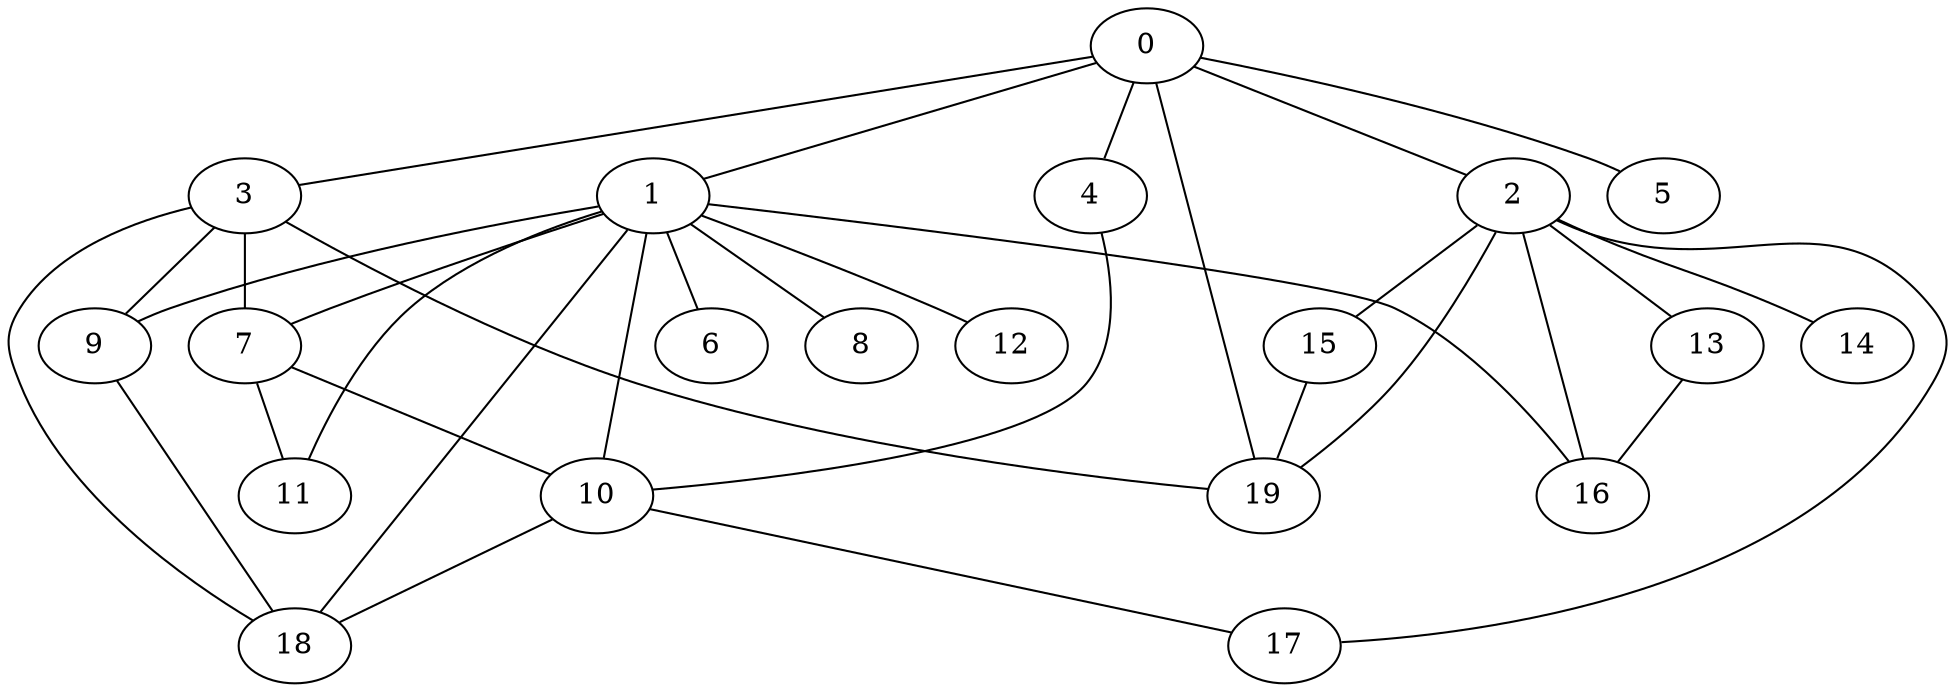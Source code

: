 graph graphname {0--1
0--2
0--3
0--4
0--5
0--19
1--6
1--7
1--8
1--9
1--10
1--11
1--12
1--16
1--18
2--13
2--14
2--15
2--16
2--17
2--19
3--7
3--9
3--18
3--19
4--10
7--10
7--11
9--18
10--17
10--18
13--16
15--19
}